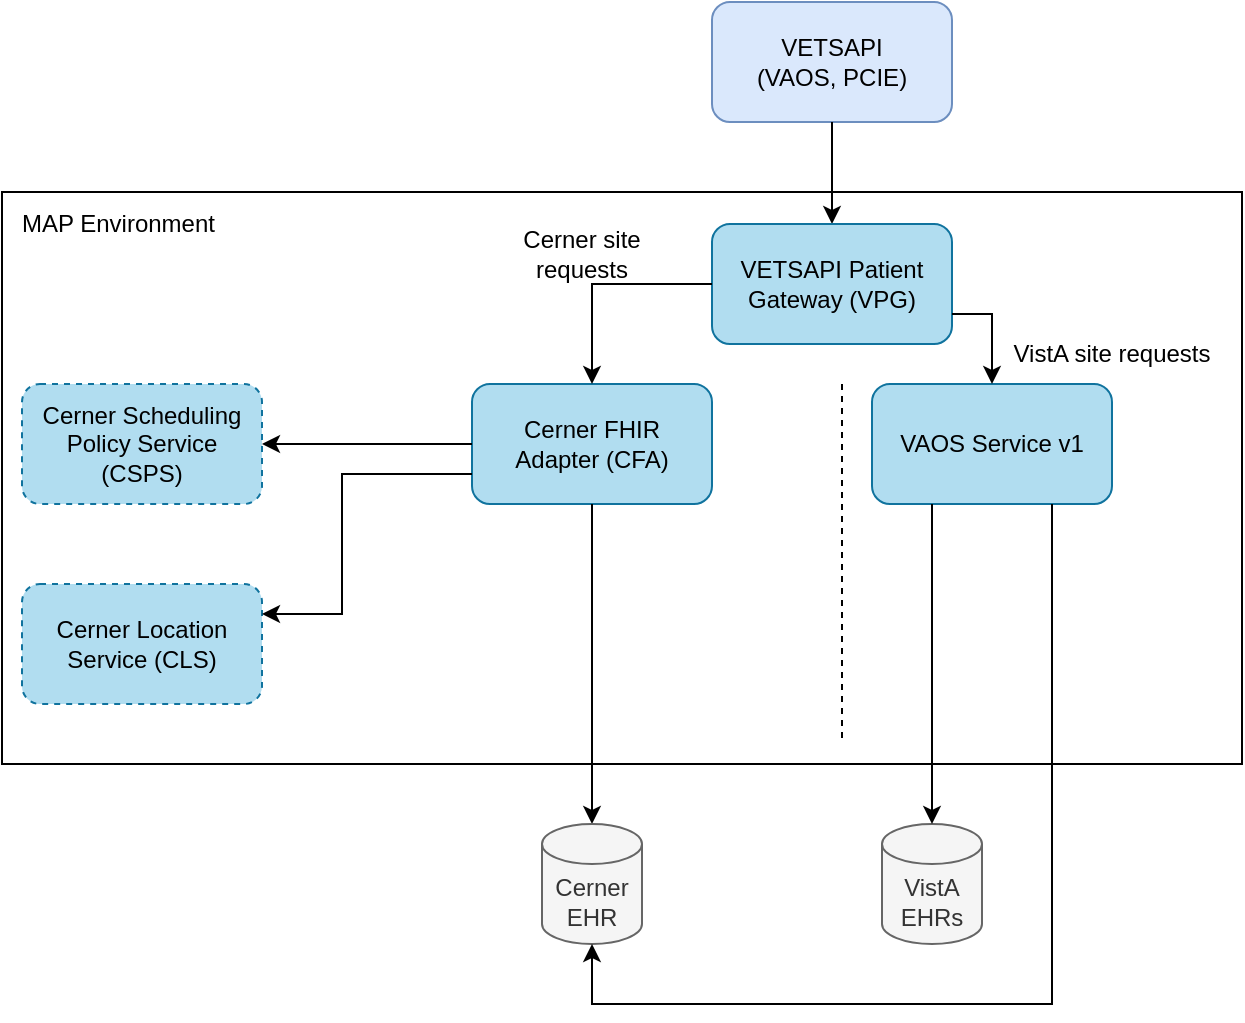 <mxfile version="24.0.2" type="google" pages="2">
  <diagram name="Phase 1" id="oOngIdAS6x8Q0bwa8xJY">
    <mxGraphModel grid="1" page="1" gridSize="10" guides="1" tooltips="1" connect="1" arrows="1" fold="1" pageScale="1" pageWidth="850" pageHeight="1100" math="0" shadow="0">
      <root>
        <mxCell id="0" />
        <mxCell id="1" parent="0" />
        <mxCell id="Z_CzR5vbTdwY7DA0skK6-11" value="&lt;div&gt;MAP Environment&lt;/div&gt;" style="rounded=0;whiteSpace=wrap;html=1;fillColor=none;align=left;verticalAlign=top;spacingTop=4;spacing=0;spacingLeft=10;" vertex="1" parent="1">
          <mxGeometry x="40" y="144" width="620" height="286" as="geometry" />
        </mxCell>
        <mxCell id="Z_CzR5vbTdwY7DA0skK6-1" value="Cerner FHIR&lt;br&gt;Adapter (CFA)" style="rounded=1;whiteSpace=wrap;html=1;fillColor=#b1ddf0;strokeColor=#10739e;" vertex="1" parent="1">
          <mxGeometry x="275" y="240" width="120" height="60" as="geometry" />
        </mxCell>
        <mxCell id="Z_CzR5vbTdwY7DA0skK6-2" value="&lt;div&gt;VETSAPI&lt;br&gt;(VAOS, PCIE)&lt;br&gt;&lt;/div&gt;" style="rounded=1;whiteSpace=wrap;html=1;fillColor=#dae8fc;strokeColor=#6c8ebf;" vertex="1" parent="1">
          <mxGeometry x="395" y="49" width="120" height="60" as="geometry" />
        </mxCell>
        <mxCell id="Z_CzR5vbTdwY7DA0skK6-6" value="" style="endArrow=classic;html=1;rounded=0;exitX=0.5;exitY=1;exitDx=0;exitDy=0;entryX=0.5;entryY=0;entryDx=0;entryDy=0;" edge="1" parent="1" source="Z_CzR5vbTdwY7DA0skK6-2" target="qEEqc8nWSd0095ef1qDG-2">
          <mxGeometry width="50" height="50" relative="1" as="geometry">
            <mxPoint x="310" y="390" as="sourcePoint" />
            <mxPoint x="360" y="340" as="targetPoint" />
          </mxGeometry>
        </mxCell>
        <mxCell id="Z_CzR5vbTdwY7DA0skK6-7" value="" style="endArrow=classic;html=1;rounded=0;exitX=0.5;exitY=1;exitDx=0;exitDy=0;entryX=0.5;entryY=0;entryDx=0;entryDy=0;entryPerimeter=0;" edge="1" parent="1" source="Z_CzR5vbTdwY7DA0skK6-1" target="Z_CzR5vbTdwY7DA0skK6-12">
          <mxGeometry width="50" height="50" relative="1" as="geometry">
            <mxPoint x="345" y="140" as="sourcePoint" />
            <mxPoint x="335" y="342" as="targetPoint" />
          </mxGeometry>
        </mxCell>
        <mxCell id="Z_CzR5vbTdwY7DA0skK6-9" value="Cerner Location Service (CLS)" style="rounded=1;whiteSpace=wrap;html=1;fillColor=#b1ddf0;strokeColor=#10739e;dashed=1;strokeWidth=1;" vertex="1" parent="1">
          <mxGeometry x="50" y="340" width="120" height="60" as="geometry" />
        </mxCell>
        <mxCell id="Z_CzR5vbTdwY7DA0skK6-10" value="Cerner Scheduling Policy Service (CSPS)" style="rounded=1;whiteSpace=wrap;html=1;fillColor=#b1ddf0;strokeColor=#10739e;dashed=1;" vertex="1" parent="1">
          <mxGeometry x="50" y="240" width="120" height="60" as="geometry" />
        </mxCell>
        <mxCell id="Z_CzR5vbTdwY7DA0skK6-12" value="Cerner EHR" style="shape=cylinder3;whiteSpace=wrap;html=1;boundedLbl=1;backgroundOutline=1;size=10;fillColor=#f5f5f5;fontColor=#333333;strokeColor=#666666;" vertex="1" parent="1">
          <mxGeometry x="310" y="460" width="50" height="60" as="geometry" />
        </mxCell>
        <mxCell id="Z_CzR5vbTdwY7DA0skK6-13" value="VistA EHRs" style="shape=cylinder3;whiteSpace=wrap;html=1;boundedLbl=1;backgroundOutline=1;size=10;fillColor=#f5f5f5;fontColor=#333333;strokeColor=#666666;" vertex="1" parent="1">
          <mxGeometry x="480" y="460" width="50" height="60" as="geometry" />
        </mxCell>
        <mxCell id="Z_CzR5vbTdwY7DA0skK6-16" value="" style="endArrow=classic;html=1;rounded=0;exitX=0;exitY=0.75;exitDx=0;exitDy=0;entryX=1;entryY=0.25;entryDx=0;entryDy=0;" edge="1" parent="1" source="Z_CzR5vbTdwY7DA0skK6-1" target="Z_CzR5vbTdwY7DA0skK6-9">
          <mxGeometry width="50" height="50" relative="1" as="geometry">
            <mxPoint x="310" y="410" as="sourcePoint" />
            <mxPoint x="360" y="360" as="targetPoint" />
            <Array as="points">
              <mxPoint x="210" y="285" />
              <mxPoint x="210" y="355" />
            </Array>
          </mxGeometry>
        </mxCell>
        <mxCell id="Z_CzR5vbTdwY7DA0skK6-20" value="" style="endArrow=classic;html=1;rounded=0;exitX=0;exitY=0.5;exitDx=0;exitDy=0;entryX=1;entryY=0.5;entryDx=0;entryDy=0;" edge="1" parent="1" source="Z_CzR5vbTdwY7DA0skK6-1" target="Z_CzR5vbTdwY7DA0skK6-10">
          <mxGeometry width="50" height="50" relative="1" as="geometry">
            <mxPoint x="220" y="350" as="sourcePoint" />
            <mxPoint x="180" y="260" as="targetPoint" />
          </mxGeometry>
        </mxCell>
        <mxCell id="qEEqc8nWSd0095ef1qDG-2" value="VETSAPI Patient Gateway (VPG)" style="rounded=1;whiteSpace=wrap;html=1;fillColor=#b1ddf0;strokeColor=#10739e;" vertex="1" parent="1">
          <mxGeometry x="395" y="160" width="120" height="60" as="geometry" />
        </mxCell>
        <mxCell id="qEEqc8nWSd0095ef1qDG-3" value="" style="endArrow=classic;html=1;rounded=0;exitX=0;exitY=0.5;exitDx=0;exitDy=0;entryX=0.5;entryY=0;entryDx=0;entryDy=0;" edge="1" parent="1" source="qEEqc8nWSd0095ef1qDG-2" target="Z_CzR5vbTdwY7DA0skK6-1">
          <mxGeometry width="50" height="50" relative="1" as="geometry">
            <mxPoint x="455" y="250" as="sourcePoint" />
            <mxPoint x="345" y="210" as="targetPoint" />
            <Array as="points">
              <mxPoint x="335" y="190" />
            </Array>
          </mxGeometry>
        </mxCell>
        <mxCell id="YLndUygrDc0ghYW7cuA_-12" value="VAOS Service v1" style="rounded=1;whiteSpace=wrap;html=1;fillColor=#b1ddf0;strokeColor=#10739e;" vertex="1" parent="1">
          <mxGeometry x="475" y="240" width="120" height="60" as="geometry" />
        </mxCell>
        <mxCell id="YLndUygrDc0ghYW7cuA_-28" value="" style="endArrow=classic;html=1;rounded=0;entryX=0.5;entryY=0;entryDx=0;entryDy=0;entryPerimeter=0;exitX=0.25;exitY=1;exitDx=0;exitDy=0;" edge="1" parent="1" source="YLndUygrDc0ghYW7cuA_-12" target="Z_CzR5vbTdwY7DA0skK6-13">
          <mxGeometry width="50" height="50" relative="1" as="geometry">
            <mxPoint x="535" y="424" as="sourcePoint" />
            <mxPoint x="485" y="486" as="targetPoint" />
          </mxGeometry>
        </mxCell>
        <mxCell id="YLndUygrDc0ghYW7cuA_-29" value="" style="endArrow=classic;html=1;rounded=0;exitX=1;exitY=0.75;exitDx=0;exitDy=0;entryX=0.5;entryY=0;entryDx=0;entryDy=0;" edge="1" parent="1" source="qEEqc8nWSd0095ef1qDG-2" target="YLndUygrDc0ghYW7cuA_-12">
          <mxGeometry width="50" height="50" relative="1" as="geometry">
            <mxPoint x="465" y="240" as="sourcePoint" />
            <mxPoint x="620" y="270" as="targetPoint" />
            <Array as="points">
              <mxPoint x="535" y="205" />
            </Array>
          </mxGeometry>
        </mxCell>
        <mxCell id="YLndUygrDc0ghYW7cuA_-32" value="" style="endArrow=none;dashed=1;html=1;rounded=0;" edge="1" parent="1">
          <mxGeometry width="50" height="50" relative="1" as="geometry">
            <mxPoint x="460" y="240" as="sourcePoint" />
            <mxPoint x="460" y="420" as="targetPoint" />
          </mxGeometry>
        </mxCell>
        <mxCell id="YLndUygrDc0ghYW7cuA_-34" value="Cerner site requests" style="text;html=1;strokeColor=none;fillColor=none;align=center;verticalAlign=middle;whiteSpace=wrap;rounded=0;" vertex="1" parent="1">
          <mxGeometry x="275" y="160" width="110" height="30" as="geometry" />
        </mxCell>
        <mxCell id="YLndUygrDc0ghYW7cuA_-37" value="VistA site requests" style="text;html=1;strokeColor=none;fillColor=none;align=center;verticalAlign=middle;whiteSpace=wrap;rounded=0;" vertex="1" parent="1">
          <mxGeometry x="540" y="210" width="110" height="30" as="geometry" />
        </mxCell>
        <mxCell id="YLndUygrDc0ghYW7cuA_-38" value="" style="endArrow=classic;html=1;rounded=0;exitX=0.75;exitY=1;exitDx=0;exitDy=0;entryX=0.5;entryY=1;entryDx=0;entryDy=0;entryPerimeter=0;" edge="1" parent="1" source="YLndUygrDc0ghYW7cuA_-12" target="Z_CzR5vbTdwY7DA0skK6-12">
          <mxGeometry width="50" height="50" relative="1" as="geometry">
            <mxPoint x="680" y="424" as="sourcePoint" />
            <mxPoint x="680" y="560" as="targetPoint" />
            <Array as="points">
              <mxPoint x="565" y="550" />
              <mxPoint x="335" y="550" />
            </Array>
          </mxGeometry>
        </mxCell>
      </root>
    </mxGraphModel>
  </diagram>
  <diagram name="Phase 2" id="eEHOUjHwq1MnuWSpEV6N">
    <mxGraphModel grid="1" page="1" gridSize="10" guides="1" tooltips="1" connect="1" arrows="1" fold="1" pageScale="1" pageWidth="850" pageHeight="1100" math="0" shadow="0">
      <root>
        <mxCell id="yoTL0M5f82izOvwUdTdJ-0" />
        <mxCell id="yoTL0M5f82izOvwUdTdJ-1" parent="yoTL0M5f82izOvwUdTdJ-0" />
        <mxCell id="yoTL0M5f82izOvwUdTdJ-2" value="&lt;div&gt;MAP Environment&lt;/div&gt;" style="rounded=0;whiteSpace=wrap;html=1;fillColor=none;align=left;verticalAlign=top;spacingTop=4;spacing=0;spacingLeft=10;" parent="yoTL0M5f82izOvwUdTdJ-1" vertex="1">
          <mxGeometry x="40" y="144" width="620" height="286" as="geometry" />
        </mxCell>
        <mxCell id="yoTL0M5f82izOvwUdTdJ-3" value="Clinical Encounter Service (CES)" style="rounded=1;whiteSpace=wrap;html=1;fillColor=#b1ddf0;strokeColor=#10739e;" parent="yoTL0M5f82izOvwUdTdJ-1" vertex="1">
          <mxGeometry x="275" y="240" width="120" height="60" as="geometry" />
        </mxCell>
        <mxCell id="yoTL0M5f82izOvwUdTdJ-4" value="&lt;div&gt;VETSAPI&lt;br&gt;(VAOS, PCIE)&lt;br&gt;&lt;/div&gt;" style="rounded=1;whiteSpace=wrap;html=1;fillColor=#dae8fc;strokeColor=#6c8ebf;" parent="yoTL0M5f82izOvwUdTdJ-1" vertex="1">
          <mxGeometry x="395" y="49" width="120" height="60" as="geometry" />
        </mxCell>
        <mxCell id="yoTL0M5f82izOvwUdTdJ-5" value="" style="endArrow=classic;html=1;rounded=0;exitX=0.5;exitY=1;exitDx=0;exitDy=0;entryX=0.5;entryY=0;entryDx=0;entryDy=0;" parent="yoTL0M5f82izOvwUdTdJ-1" source="yoTL0M5f82izOvwUdTdJ-4" target="yoTL0M5f82izOvwUdTdJ-13" edge="1">
          <mxGeometry width="50" height="50" relative="1" as="geometry">
            <mxPoint x="310" y="390" as="sourcePoint" />
            <mxPoint x="360" y="340" as="targetPoint" />
          </mxGeometry>
        </mxCell>
        <mxCell id="yoTL0M5f82izOvwUdTdJ-6" value="" style="endArrow=classic;html=1;rounded=0;exitX=0.5;exitY=1;exitDx=0;exitDy=0;entryX=0.5;entryY=0;entryDx=0;entryDy=0;entryPerimeter=0;" parent="yoTL0M5f82izOvwUdTdJ-1" source="8MN93F8PGMCBIWLt-70F-1" target="yoTL0M5f82izOvwUdTdJ-9" edge="1">
          <mxGeometry width="50" height="50" relative="1" as="geometry">
            <mxPoint x="345" y="140" as="sourcePoint" />
            <mxPoint x="335" y="342" as="targetPoint" />
          </mxGeometry>
        </mxCell>
        <mxCell id="yoTL0M5f82izOvwUdTdJ-7" value="Cerner Location Service (CLS)" style="rounded=1;whiteSpace=wrap;html=1;fillColor=#b1ddf0;strokeColor=#10739e;dashed=1;strokeWidth=1;" parent="yoTL0M5f82izOvwUdTdJ-1" vertex="1">
          <mxGeometry x="50" y="340" width="120" height="60" as="geometry" />
        </mxCell>
        <mxCell id="yoTL0M5f82izOvwUdTdJ-8" value="Cerner Scheduling Policy Service (CSPS)" style="rounded=1;whiteSpace=wrap;html=1;fillColor=#b1ddf0;strokeColor=#10739e;dashed=1;" parent="yoTL0M5f82izOvwUdTdJ-1" vertex="1">
          <mxGeometry x="50" y="240" width="120" height="60" as="geometry" />
        </mxCell>
        <mxCell id="yoTL0M5f82izOvwUdTdJ-9" value="Cerner EHR" style="shape=cylinder3;whiteSpace=wrap;html=1;boundedLbl=1;backgroundOutline=1;size=10;fillColor=#f5f5f5;fontColor=#333333;strokeColor=#666666;" parent="yoTL0M5f82izOvwUdTdJ-1" vertex="1">
          <mxGeometry x="310" y="460" width="50" height="60" as="geometry" />
        </mxCell>
        <mxCell id="yoTL0M5f82izOvwUdTdJ-10" value="VistA EHRs" style="shape=cylinder3;whiteSpace=wrap;html=1;boundedLbl=1;backgroundOutline=1;size=10;fillColor=#f5f5f5;fontColor=#333333;strokeColor=#666666;" parent="yoTL0M5f82izOvwUdTdJ-1" vertex="1">
          <mxGeometry x="480" y="460" width="50" height="60" as="geometry" />
        </mxCell>
        <mxCell id="yoTL0M5f82izOvwUdTdJ-12" value="" style="endArrow=classic;html=1;rounded=0;exitX=0;exitY=0.5;exitDx=0;exitDy=0;entryX=1;entryY=0.5;entryDx=0;entryDy=0;" parent="yoTL0M5f82izOvwUdTdJ-1" source="yoTL0M5f82izOvwUdTdJ-3" target="yoTL0M5f82izOvwUdTdJ-8" edge="1">
          <mxGeometry width="50" height="50" relative="1" as="geometry">
            <mxPoint x="220" y="350" as="sourcePoint" />
            <mxPoint x="180" y="260" as="targetPoint" />
          </mxGeometry>
        </mxCell>
        <mxCell id="yoTL0M5f82izOvwUdTdJ-13" value="VETSAPI Patient Gateway (VPG)" style="rounded=1;whiteSpace=wrap;html=1;fillColor=#b1ddf0;strokeColor=#10739e;" parent="yoTL0M5f82izOvwUdTdJ-1" vertex="1">
          <mxGeometry x="395" y="160" width="120" height="60" as="geometry" />
        </mxCell>
        <mxCell id="yoTL0M5f82izOvwUdTdJ-14" value="" style="endArrow=classic;html=1;rounded=0;exitX=0;exitY=0.5;exitDx=0;exitDy=0;entryX=0.5;entryY=0;entryDx=0;entryDy=0;" parent="yoTL0M5f82izOvwUdTdJ-1" source="yoTL0M5f82izOvwUdTdJ-13" target="yoTL0M5f82izOvwUdTdJ-3" edge="1">
          <mxGeometry width="50" height="50" relative="1" as="geometry">
            <mxPoint x="455" y="250" as="sourcePoint" />
            <mxPoint x="345" y="210" as="targetPoint" />
            <Array as="points">
              <mxPoint x="335" y="190" />
            </Array>
          </mxGeometry>
        </mxCell>
        <mxCell id="yoTL0M5f82izOvwUdTdJ-15" value="VAOS Service v1" style="rounded=1;whiteSpace=wrap;html=1;fillColor=#b1ddf0;strokeColor=#10739e;" parent="yoTL0M5f82izOvwUdTdJ-1" vertex="1">
          <mxGeometry x="475" y="240" width="120" height="60" as="geometry" />
        </mxCell>
        <mxCell id="yoTL0M5f82izOvwUdTdJ-16" value="" style="endArrow=classic;html=1;rounded=0;entryX=0.5;entryY=0;entryDx=0;entryDy=0;entryPerimeter=0;exitX=0.25;exitY=1;exitDx=0;exitDy=0;" parent="yoTL0M5f82izOvwUdTdJ-1" source="yoTL0M5f82izOvwUdTdJ-15" target="yoTL0M5f82izOvwUdTdJ-10" edge="1">
          <mxGeometry width="50" height="50" relative="1" as="geometry">
            <mxPoint x="535" y="424" as="sourcePoint" />
            <mxPoint x="485" y="486" as="targetPoint" />
          </mxGeometry>
        </mxCell>
        <mxCell id="yoTL0M5f82izOvwUdTdJ-17" value="" style="endArrow=classic;html=1;rounded=0;exitX=1;exitY=0.75;exitDx=0;exitDy=0;entryX=0.5;entryY=0;entryDx=0;entryDy=0;" parent="yoTL0M5f82izOvwUdTdJ-1" source="yoTL0M5f82izOvwUdTdJ-13" target="yoTL0M5f82izOvwUdTdJ-15" edge="1">
          <mxGeometry width="50" height="50" relative="1" as="geometry">
            <mxPoint x="465" y="240" as="sourcePoint" />
            <mxPoint x="620" y="270" as="targetPoint" />
            <Array as="points">
              <mxPoint x="535" y="205" />
            </Array>
          </mxGeometry>
        </mxCell>
        <mxCell id="yoTL0M5f82izOvwUdTdJ-18" value="" style="endArrow=none;dashed=1;html=1;rounded=0;" parent="yoTL0M5f82izOvwUdTdJ-1" edge="1">
          <mxGeometry width="50" height="50" relative="1" as="geometry">
            <mxPoint x="460" y="240" as="sourcePoint" />
            <mxPoint x="460" y="420" as="targetPoint" />
          </mxGeometry>
        </mxCell>
        <mxCell id="yoTL0M5f82izOvwUdTdJ-19" value="Cerner site requests" style="text;html=1;strokeColor=none;fillColor=none;align=center;verticalAlign=middle;whiteSpace=wrap;rounded=0;" parent="yoTL0M5f82izOvwUdTdJ-1" vertex="1">
          <mxGeometry x="275" y="160" width="110" height="30" as="geometry" />
        </mxCell>
        <mxCell id="yoTL0M5f82izOvwUdTdJ-20" value="VistA site requests" style="text;html=1;strokeColor=none;fillColor=none;align=center;verticalAlign=middle;whiteSpace=wrap;rounded=0;" parent="yoTL0M5f82izOvwUdTdJ-1" vertex="1">
          <mxGeometry x="540" y="210" width="110" height="30" as="geometry" />
        </mxCell>
        <mxCell id="yoTL0M5f82izOvwUdTdJ-21" value="" style="endArrow=classic;html=1;rounded=0;exitX=0.75;exitY=1;exitDx=0;exitDy=0;entryX=0.5;entryY=1;entryDx=0;entryDy=0;entryPerimeter=0;" parent="yoTL0M5f82izOvwUdTdJ-1" source="yoTL0M5f82izOvwUdTdJ-15" target="yoTL0M5f82izOvwUdTdJ-9" edge="1">
          <mxGeometry width="50" height="50" relative="1" as="geometry">
            <mxPoint x="680" y="424" as="sourcePoint" />
            <mxPoint x="680" y="560" as="targetPoint" />
            <Array as="points">
              <mxPoint x="565" y="550" />
              <mxPoint x="335" y="550" />
            </Array>
          </mxGeometry>
        </mxCell>
        <mxCell id="8MN93F8PGMCBIWLt-70F-1" value="Cerner FHIR&lt;br&gt;Adapter (CFA)" style="rounded=1;whiteSpace=wrap;html=1;fillColor=#b1ddf0;strokeColor=#10739e;" vertex="1" parent="yoTL0M5f82izOvwUdTdJ-1">
          <mxGeometry x="275" y="340" width="120" height="60" as="geometry" />
        </mxCell>
        <mxCell id="8MN93F8PGMCBIWLt-70F-2" value="" style="endArrow=classic;html=1;rounded=0;exitX=0.5;exitY=1;exitDx=0;exitDy=0;entryX=0.5;entryY=0;entryDx=0;entryDy=0;" edge="1" parent="yoTL0M5f82izOvwUdTdJ-1" source="yoTL0M5f82izOvwUdTdJ-3" target="8MN93F8PGMCBIWLt-70F-1">
          <mxGeometry width="50" height="50" relative="1" as="geometry">
            <mxPoint x="345" y="410" as="sourcePoint" />
            <mxPoint x="210" y="480" as="targetPoint" />
          </mxGeometry>
        </mxCell>
        <mxCell id="8MN93F8PGMCBIWLt-70F-3" value="" style="endArrow=classic;html=1;rounded=0;exitX=0;exitY=0.75;exitDx=0;exitDy=0;entryX=1;entryY=0.75;entryDx=0;entryDy=0;" edge="1" parent="yoTL0M5f82izOvwUdTdJ-1" source="8MN93F8PGMCBIWLt-70F-1" target="yoTL0M5f82izOvwUdTdJ-7">
          <mxGeometry width="50" height="50" relative="1" as="geometry">
            <mxPoint x="285" y="280" as="sourcePoint" />
            <mxPoint x="180" y="280" as="targetPoint" />
          </mxGeometry>
        </mxCell>
        <mxCell id="8MN93F8PGMCBIWLt-70F-4" value="" style="endArrow=classic;html=1;rounded=0;exitX=0;exitY=0.25;exitDx=0;exitDy=0;entryX=1;entryY=0.25;entryDx=0;entryDy=0;" edge="1" parent="yoTL0M5f82izOvwUdTdJ-1" source="8MN93F8PGMCBIWLt-70F-1" target="yoTL0M5f82izOvwUdTdJ-7">
          <mxGeometry width="50" height="50" relative="1" as="geometry">
            <mxPoint x="285" y="280" as="sourcePoint" />
            <mxPoint x="180" y="280" as="targetPoint" />
          </mxGeometry>
        </mxCell>
      </root>
    </mxGraphModel>
  </diagram>
</mxfile>
